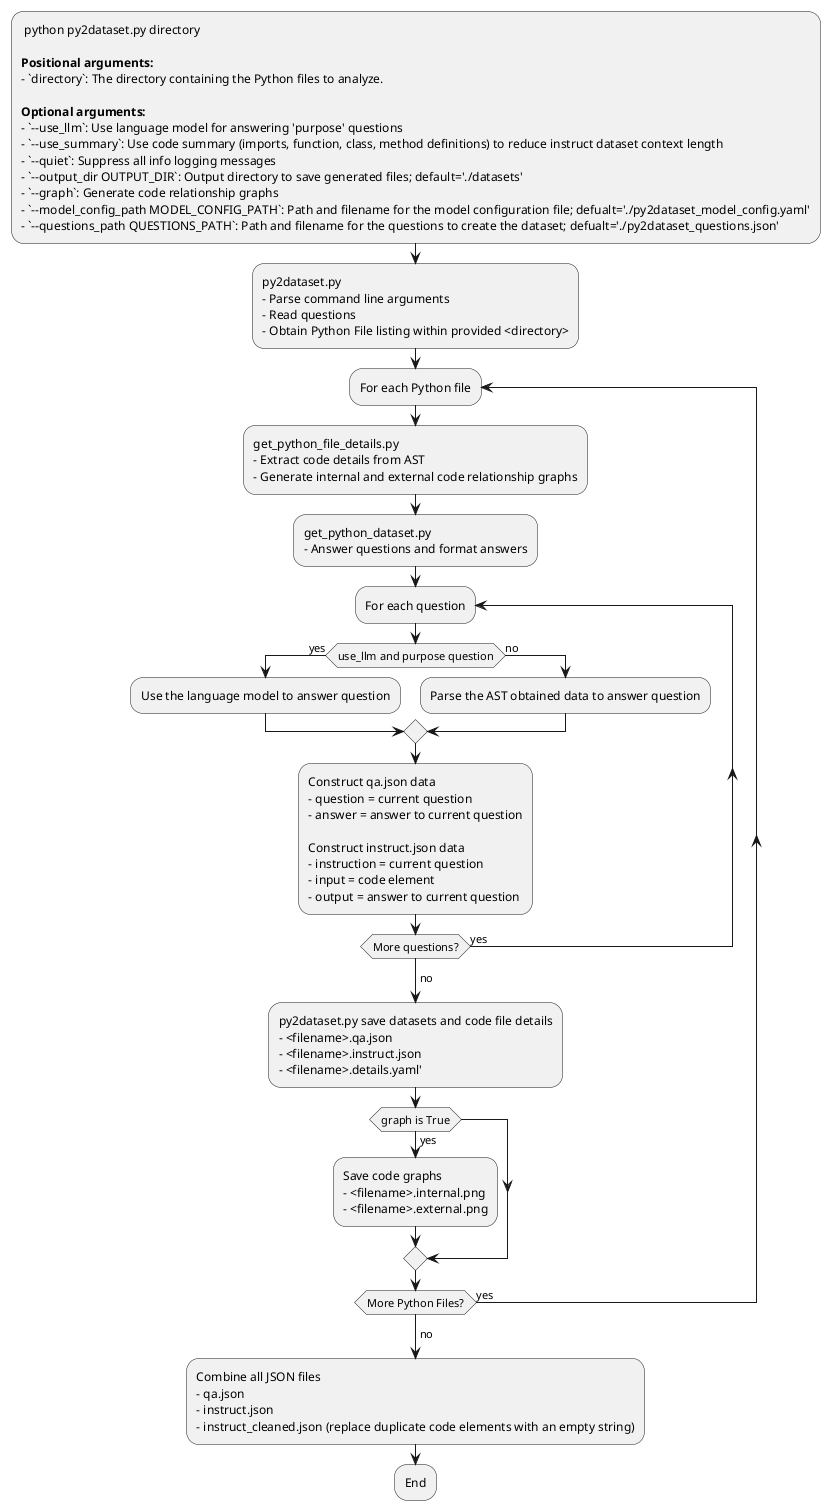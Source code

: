 @startuml
'Used to create py2dataset.png from https://www.plantuml.com/plantuml/uml'
: python py2dataset.py directory 

**Positional arguments:**
- `directory`: The directory containing the Python files to analyze.

**Optional arguments:**
- `--use_llm`: Use language model for answering 'purpose' questions
- `--use_summary`: Use code summary (imports, function, class, method definitions) to reduce instruct dataset context length
- `--quiet`: Suppress all info logging messages
- `--output_dir OUTPUT_DIR`: Output directory to save generated files; default='./datasets'
- `--graph`: Generate code relationship graphs
- `--model_config_path MODEL_CONFIG_PATH`: Path and filename for the model configuration file; defualt='./py2dataset_model_config.yaml'
- `--questions_path QUESTIONS_PATH`: Path and filename for the questions to create the dataset; defualt='./py2dataset_questions.json';
:py2dataset.py
- Parse command line arguments
- Read questions
- Obtain Python File listing within provided <directory>;
Repeat :For each Python file;
:get_python_file_details.py
- Extract code details from AST
- Generate internal and external code relationship graphs;
:get_python_dataset.py 
- Answer questions and format answers;
Repeat :For each question;
if (use_llm and purpose question) then (yes)
:Use the language model to answer question;
else (no)
:Parse the AST obtained data to answer question;
endif
:Construct qa.json data
- question = current question
- answer = answer to current question
        
Construct instruct.json data
- instruction = current question
- input = code element
- output = answer to current question;
Repeat while (More questions?) is (yes)
->no;
:py2dataset.py save datasets and code file details
- <filename>.qa.json
- <filename>.instruct.json
- <filename>.details.yaml';
if (graph is True) then (yes)
:Save code graphs
- <filename>.internal.png
- <filename>.external.png;
endif
Repeat while (More Python Files?) is (yes)
->no;
:Combine all JSON files
- qa.json
- instruct.json
- instruct_cleaned.json (replace duplicate code elements with an empty string);
:End;
@enduml